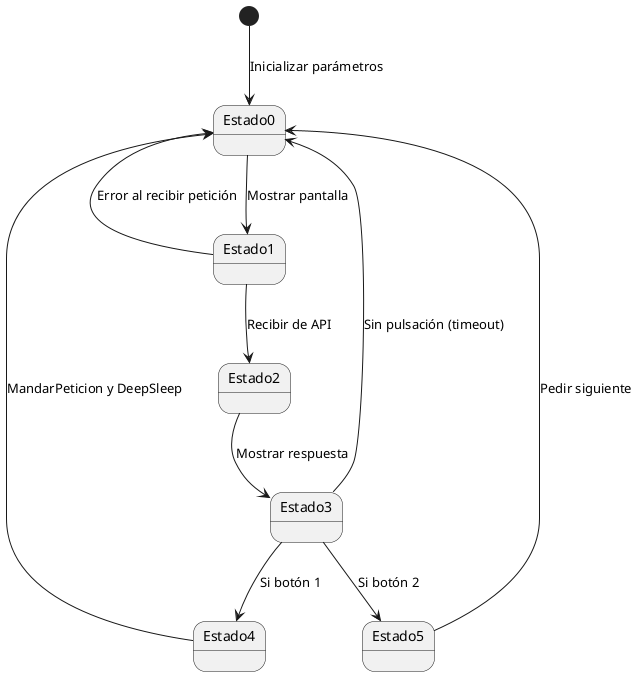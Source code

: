 @startuml
[*] --> Estado0 : Inicializar parámetros

Estado0 --> Estado1 : Mostrar pantalla
Estado1 --> Estado2 : Recibir de API
Estado1 --> Estado0 : Error al recibir petición
Estado2 --> Estado3 : Mostrar respuesta

Estado3 --> Estado4 : Si botón 1
Estado3 --> Estado5 : Si botón 2
Estado3 --> Estado0 : Sin pulsación (timeout)

Estado4 --> Estado0 : MandarPeticion y DeepSleep
Estado5 --> Estado0 : Pedir siguiente

@enduml
